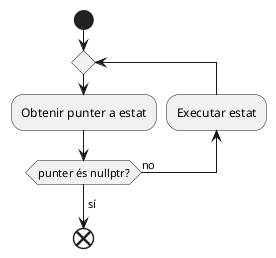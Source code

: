@startuml
'https://plantuml.com/activity-diagram-beta

start

repeat
	:Obtenir punter a estat;
	backward:Executar estat;
	repeat while (punter és nullptr?) is (no)
	->sí;

end


@enduml
